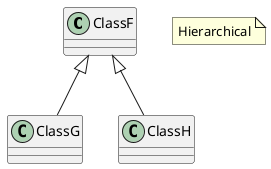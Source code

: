 @startuml inheritance
skinparam classAttributeIconSize 0
ClassF <|-- ClassG
ClassF <|-- ClassH
note "Hierarchical" as n
@enduml